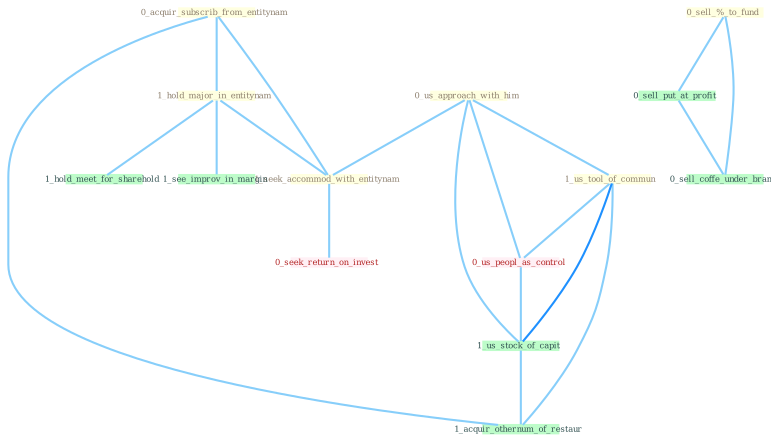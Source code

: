 Graph G{ 
    node
    [shape=polygon,style=filled,width=.5,height=.06,color="#BDFCC9",fixedsize=true,fontsize=4,
    fontcolor="#2f4f4f"];
    {node
    [color="#ffffe0", fontcolor="#8b7d6b"] "0_acquir_subscrib_from_entitynam " "0_us_approach_with_him " "1_us_tool_of_commun " "0_sell_%_to_fund " "1_hold_major_in_entitynam " "1_seek_accommod_with_entitynam "}
{node [color="#fff0f5", fontcolor="#b22222"] "0_us_peopl_as_control " "0_seek_return_on_invest "}
edge [color="#B0E2FF"];

	"0_acquir_subscrib_from_entitynam " -- "1_hold_major_in_entitynam " [w="1", color="#87cefa" ];
	"0_acquir_subscrib_from_entitynam " -- "1_seek_accommod_with_entitynam " [w="1", color="#87cefa" ];
	"0_acquir_subscrib_from_entitynam " -- "1_acquir_othernum_of_restaur " [w="1", color="#87cefa" ];
	"0_us_approach_with_him " -- "1_us_tool_of_commun " [w="1", color="#87cefa" ];
	"0_us_approach_with_him " -- "1_seek_accommod_with_entitynam " [w="1", color="#87cefa" ];
	"0_us_approach_with_him " -- "0_us_peopl_as_control " [w="1", color="#87cefa" ];
	"0_us_approach_with_him " -- "1_us_stock_of_capit " [w="1", color="#87cefa" ];
	"1_us_tool_of_commun " -- "0_us_peopl_as_control " [w="1", color="#87cefa" ];
	"1_us_tool_of_commun " -- "1_us_stock_of_capit " [w="2", color="#1e90ff" , len=0.8];
	"1_us_tool_of_commun " -- "1_acquir_othernum_of_restaur " [w="1", color="#87cefa" ];
	"0_sell_%_to_fund " -- "0_sell_put_at_profit " [w="1", color="#87cefa" ];
	"0_sell_%_to_fund " -- "0_sell_coffe_under_brand " [w="1", color="#87cefa" ];
	"1_hold_major_in_entitynam " -- "1_seek_accommod_with_entitynam " [w="1", color="#87cefa" ];
	"1_hold_major_in_entitynam " -- "1_see_improv_in_margin " [w="1", color="#87cefa" ];
	"1_hold_major_in_entitynam " -- "1_hold_meet_for_sharehold " [w="1", color="#87cefa" ];
	"1_seek_accommod_with_entitynam " -- "0_seek_return_on_invest " [w="1", color="#87cefa" ];
	"0_us_peopl_as_control " -- "1_us_stock_of_capit " [w="1", color="#87cefa" ];
	"0_sell_put_at_profit " -- "0_sell_coffe_under_brand " [w="1", color="#87cefa" ];
	"1_us_stock_of_capit " -- "1_acquir_othernum_of_restaur " [w="1", color="#87cefa" ];
}